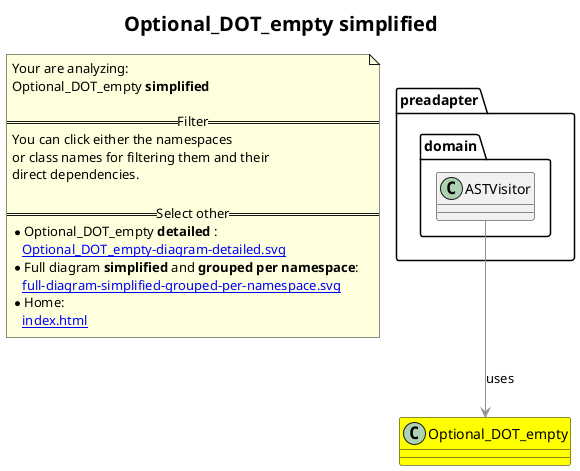 @startuml
title <size:20>Optional_DOT_empty **simplified** </size>
note "Your are analyzing:\nOptional_DOT_empty **simplified** \n\n==Filter==\nYou can click either the namespaces \nor class names for filtering them and their\ndirect dependencies.\n\n==Select other==\n* Optional_DOT_empty **detailed** :\n   [[Optional_DOT_empty-diagram-detailed.svg]]\n* Full diagram **simplified** and **grouped per namespace**:\n   [[full-diagram-simplified-grouped-per-namespace.svg]]\n* Home:\n   [[index.html]]" as FloatingNote
class Optional_DOT_empty [[Optional_DOT_empty-diagram-simplified.svg]] #yellow {
}
  class preadapter.domain.ASTVisitor [[preadapter.domain.ASTVisitor-diagram-simplified.svg]]  {
  }
 ' *************************************** 
 ' *************************************** 
 ' *************************************** 
' Class relations extracted from namespace:
' 
' Class relations extracted from namespace:
' preadapter.domain
preadapter.domain.ASTVisitor -[#909090]-> Optional_DOT_empty  : uses 
@enduml